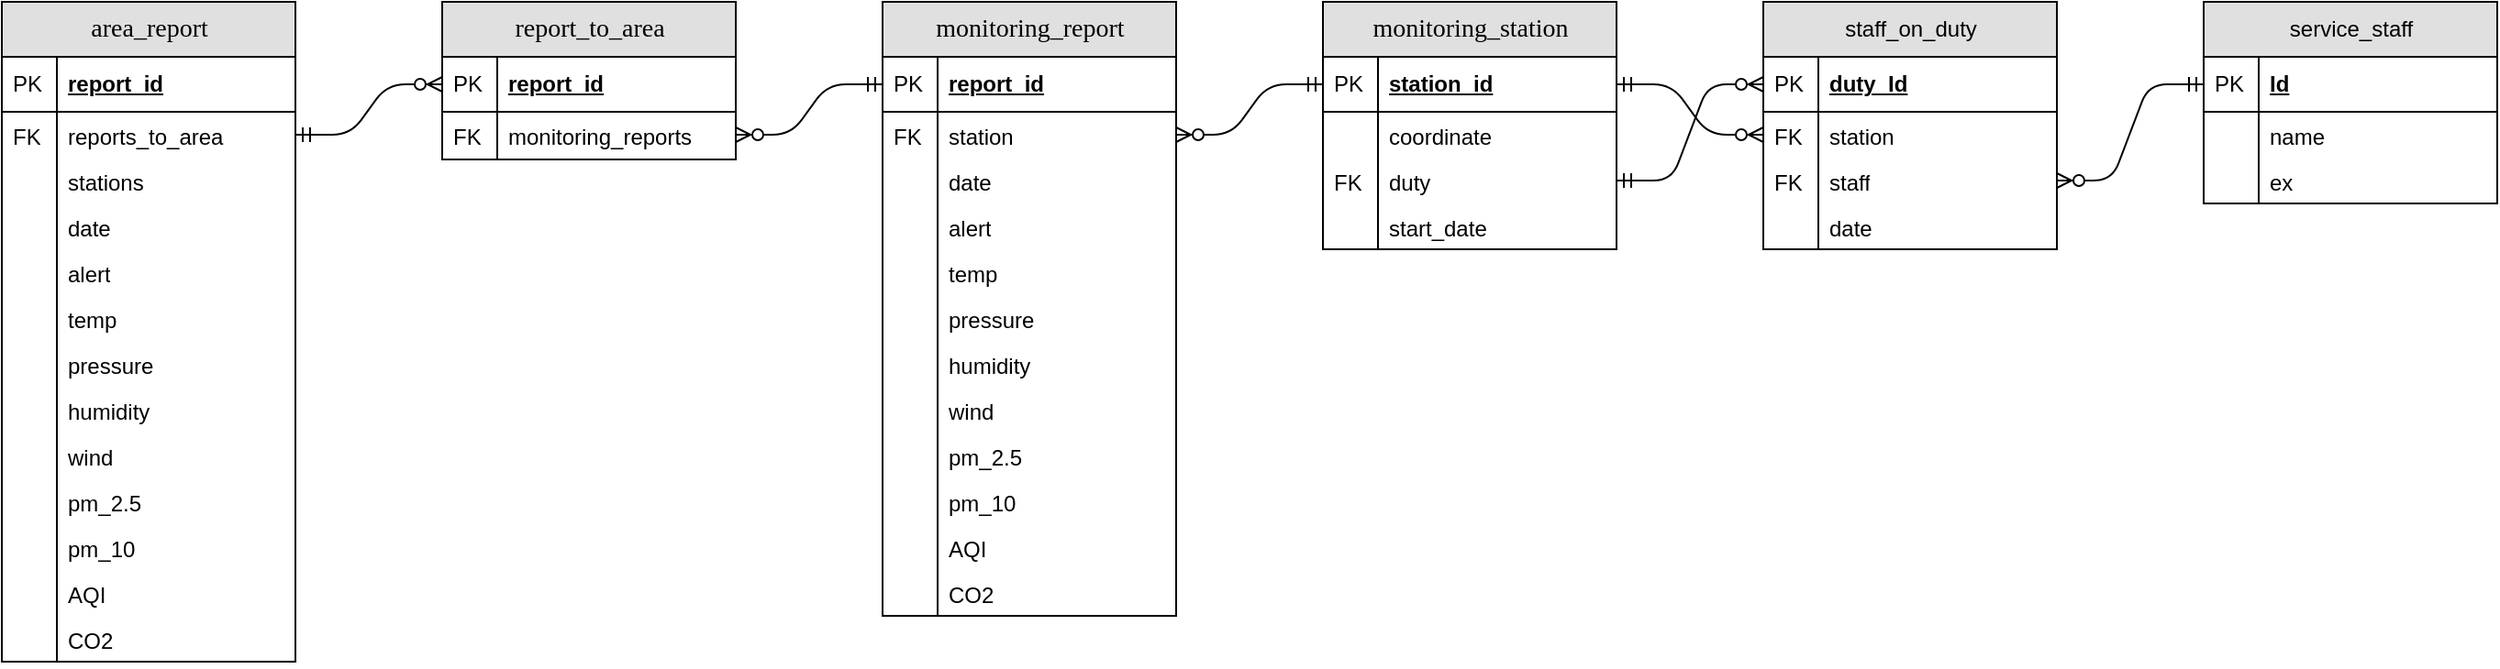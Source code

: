 <mxfile version="14.7.0" type="github">
  <diagram name="Page-1" id="e56a1550-8fbb-45ad-956c-1786394a9013">
    <mxGraphModel dx="2522" dy="762" grid="1" gridSize="10" guides="1" tooltips="1" connect="1" arrows="1" fold="1" page="1" pageScale="1" pageWidth="1100" pageHeight="850" background="#ffffff" math="0" shadow="0">
      <root>
        <mxCell id="0" />
        <mxCell id="1" parent="0" />
        <mxCell id="2e49270ec7c68f3f-80" value="monitoring_station" style="swimlane;html=1;fontStyle=0;childLayout=stackLayout;horizontal=1;startSize=30;fillColor=#e0e0e0;horizontalStack=0;resizeParent=1;resizeLast=0;collapsible=1;marginBottom=0;swimlaneFillColor=#ffffff;align=center;rounded=0;shadow=0;comic=0;labelBackgroundColor=none;strokeWidth=1;fontFamily=Verdana;fontSize=14" parent="1" vertex="1">
          <mxGeometry x="440" y="320" width="160" height="135" as="geometry">
            <mxRectangle x="30" y="358" width="170" height="26" as="alternateBounds" />
          </mxGeometry>
        </mxCell>
        <mxCell id="2e49270ec7c68f3f-81" value="station_id" style="shape=partialRectangle;top=0;left=0;right=0;bottom=1;html=1;align=left;verticalAlign=middle;fillColor=none;spacingLeft=34;spacingRight=4;whiteSpace=wrap;overflow=hidden;rotatable=0;points=[[0,0.5],[1,0.5]];portConstraint=eastwest;dropTarget=0;fontStyle=5;" parent="2e49270ec7c68f3f-80" vertex="1">
          <mxGeometry y="30" width="160" height="30" as="geometry" />
        </mxCell>
        <mxCell id="2e49270ec7c68f3f-82" value="PK" style="shape=partialRectangle;top=0;left=0;bottom=0;html=1;fillColor=none;align=left;verticalAlign=middle;spacingLeft=4;spacingRight=4;whiteSpace=wrap;overflow=hidden;rotatable=0;points=[];portConstraint=eastwest;part=1;" parent="2e49270ec7c68f3f-81" vertex="1" connectable="0">
          <mxGeometry width="30" height="30" as="geometry" />
        </mxCell>
        <mxCell id="2e49270ec7c68f3f-83" value="coordinate" style="shape=partialRectangle;top=0;left=0;right=0;bottom=0;html=1;align=left;verticalAlign=top;fillColor=none;spacingLeft=34;spacingRight=4;whiteSpace=wrap;overflow=hidden;rotatable=0;points=[[0,0.5],[1,0.5]];portConstraint=eastwest;dropTarget=0;" parent="2e49270ec7c68f3f-80" vertex="1">
          <mxGeometry y="60" width="160" height="25" as="geometry" />
        </mxCell>
        <mxCell id="2e49270ec7c68f3f-84" value="" style="shape=partialRectangle;top=0;left=0;bottom=0;html=1;fillColor=none;align=left;verticalAlign=top;spacingLeft=4;spacingRight=4;whiteSpace=wrap;overflow=hidden;rotatable=0;points=[];portConstraint=eastwest;part=1;" parent="2e49270ec7c68f3f-83" vertex="1" connectable="0">
          <mxGeometry width="30" height="25" as="geometry" />
        </mxCell>
        <mxCell id="2e49270ec7c68f3f-87" value="duty" style="shape=partialRectangle;top=0;left=0;right=0;bottom=0;html=1;align=left;verticalAlign=top;fillColor=none;spacingLeft=34;spacingRight=4;whiteSpace=wrap;overflow=hidden;rotatable=0;points=[[0,0.5],[1,0.5]];portConstraint=eastwest;dropTarget=0;" parent="2e49270ec7c68f3f-80" vertex="1">
          <mxGeometry y="85" width="160" height="25" as="geometry" />
        </mxCell>
        <mxCell id="2e49270ec7c68f3f-88" value="&lt;span&gt;FK&lt;/span&gt;" style="shape=partialRectangle;top=0;left=0;bottom=0;html=1;fillColor=none;align=left;verticalAlign=top;spacingLeft=4;spacingRight=4;whiteSpace=wrap;overflow=hidden;rotatable=0;points=[];portConstraint=eastwest;part=1;" parent="2e49270ec7c68f3f-87" vertex="1" connectable="0">
          <mxGeometry width="30" height="25" as="geometry" />
        </mxCell>
        <mxCell id="2e49270ec7c68f3f-85" value="start_date" style="shape=partialRectangle;top=0;left=0;right=0;bottom=0;html=1;align=left;verticalAlign=top;fillColor=none;spacingLeft=34;spacingRight=4;whiteSpace=wrap;overflow=hidden;rotatable=0;points=[[0,0.5],[1,0.5]];portConstraint=eastwest;dropTarget=0;" parent="2e49270ec7c68f3f-80" vertex="1">
          <mxGeometry y="110" width="160" height="25" as="geometry" />
        </mxCell>
        <mxCell id="2e49270ec7c68f3f-86" value="" style="shape=partialRectangle;top=0;left=0;bottom=0;html=1;fillColor=none;align=left;verticalAlign=top;spacingLeft=4;spacingRight=4;whiteSpace=wrap;overflow=hidden;rotatable=0;points=[];portConstraint=eastwest;part=1;" parent="2e49270ec7c68f3f-85" vertex="1" connectable="0">
          <mxGeometry width="30" height="25" as="geometry" />
        </mxCell>
        <mxCell id="SDH8PBnI_4fNQl6dAAK--8" value="&lt;span style=&quot;font-family: &amp;#34;helvetica&amp;#34; ; font-size: 12px ; text-align: left&quot;&gt;service_staff&lt;/span&gt;" style="swimlane;html=1;fontStyle=0;childLayout=stackLayout;horizontal=1;startSize=30;fillColor=#e0e0e0;horizontalStack=0;resizeParent=1;resizeLast=0;collapsible=1;marginBottom=0;swimlaneFillColor=#ffffff;align=center;rounded=0;shadow=0;comic=0;labelBackgroundColor=none;strokeWidth=1;fontFamily=Verdana;fontSize=14;swimlaneLine=1;" parent="1" vertex="1">
          <mxGeometry x="920" y="320" width="160" height="110" as="geometry" />
        </mxCell>
        <mxCell id="SDH8PBnI_4fNQl6dAAK--9" value="Id" style="shape=partialRectangle;top=0;left=0;right=0;bottom=1;html=1;align=left;verticalAlign=middle;fillColor=none;spacingLeft=34;spacingRight=4;whiteSpace=wrap;overflow=hidden;rotatable=0;points=[[0,0.5],[1,0.5]];portConstraint=eastwest;dropTarget=0;fontStyle=5;" parent="SDH8PBnI_4fNQl6dAAK--8" vertex="1">
          <mxGeometry y="30" width="160" height="30" as="geometry" />
        </mxCell>
        <mxCell id="SDH8PBnI_4fNQl6dAAK--10" value="PK" style="shape=partialRectangle;top=0;left=0;bottom=0;html=1;fillColor=none;align=left;verticalAlign=middle;spacingLeft=4;spacingRight=4;whiteSpace=wrap;overflow=hidden;rotatable=0;points=[];portConstraint=eastwest;part=1;" parent="SDH8PBnI_4fNQl6dAAK--9" vertex="1" connectable="0">
          <mxGeometry width="30" height="30" as="geometry" />
        </mxCell>
        <mxCell id="SDH8PBnI_4fNQl6dAAK--11" value="name" style="shape=partialRectangle;top=0;left=0;right=0;bottom=0;html=1;align=left;verticalAlign=top;fillColor=none;spacingLeft=34;spacingRight=4;whiteSpace=wrap;overflow=hidden;rotatable=0;points=[[0,0.5],[1,0.5]];portConstraint=eastwest;dropTarget=0;" parent="SDH8PBnI_4fNQl6dAAK--8" vertex="1">
          <mxGeometry y="60" width="160" height="25" as="geometry" />
        </mxCell>
        <mxCell id="SDH8PBnI_4fNQl6dAAK--12" value="" style="shape=partialRectangle;top=0;left=0;bottom=0;html=1;fillColor=none;align=left;verticalAlign=top;spacingLeft=4;spacingRight=4;whiteSpace=wrap;overflow=hidden;rotatable=0;points=[];portConstraint=eastwest;part=1;" parent="SDH8PBnI_4fNQl6dAAK--11" vertex="1" connectable="0">
          <mxGeometry width="30" height="25" as="geometry" />
        </mxCell>
        <mxCell id="SDH8PBnI_4fNQl6dAAK--35" value="ex" style="shape=partialRectangle;top=0;left=0;right=0;bottom=0;html=1;align=left;verticalAlign=top;fillColor=none;spacingLeft=34;spacingRight=4;whiteSpace=wrap;overflow=hidden;rotatable=0;points=[[0,0.5],[1,0.5]];portConstraint=eastwest;dropTarget=0;" parent="SDH8PBnI_4fNQl6dAAK--8" vertex="1">
          <mxGeometry y="85" width="160" height="25" as="geometry" />
        </mxCell>
        <mxCell id="SDH8PBnI_4fNQl6dAAK--36" value="" style="shape=partialRectangle;top=0;left=0;bottom=0;html=1;fillColor=none;align=left;verticalAlign=top;spacingLeft=4;spacingRight=4;whiteSpace=wrap;overflow=hidden;rotatable=0;points=[];portConstraint=eastwest;part=1;" parent="SDH8PBnI_4fNQl6dAAK--35" vertex="1" connectable="0">
          <mxGeometry width="30" height="25" as="geometry" />
        </mxCell>
        <mxCell id="SDH8PBnI_4fNQl6dAAK--19" value="&lt;span style=&quot;font-family: &amp;#34;helvetica&amp;#34; ; font-size: 12px ; text-align: left&quot;&gt;staff_on_duty&lt;/span&gt;" style="swimlane;html=1;fontStyle=0;childLayout=stackLayout;horizontal=1;startSize=30;fillColor=#e0e0e0;horizontalStack=0;resizeParent=1;resizeLast=0;collapsible=1;marginBottom=0;swimlaneFillColor=#ffffff;align=center;rounded=0;shadow=0;comic=0;labelBackgroundColor=none;strokeWidth=1;fontFamily=Verdana;fontSize=14;swimlaneLine=1;" parent="1" vertex="1">
          <mxGeometry x="680" y="320" width="160" height="135" as="geometry">
            <mxRectangle x="290" y="570" width="100" height="26" as="alternateBounds" />
          </mxGeometry>
        </mxCell>
        <mxCell id="SDH8PBnI_4fNQl6dAAK--20" value="duty_Id" style="shape=partialRectangle;top=0;left=0;right=0;bottom=1;html=1;align=left;verticalAlign=middle;fillColor=none;spacingLeft=34;spacingRight=4;whiteSpace=wrap;overflow=hidden;rotatable=0;points=[[0,0.5],[1,0.5]];portConstraint=eastwest;dropTarget=0;fontStyle=5;" parent="SDH8PBnI_4fNQl6dAAK--19" vertex="1">
          <mxGeometry y="30" width="160" height="30" as="geometry" />
        </mxCell>
        <mxCell id="SDH8PBnI_4fNQl6dAAK--21" value="PK" style="shape=partialRectangle;top=0;left=0;bottom=0;html=1;fillColor=none;align=left;verticalAlign=middle;spacingLeft=4;spacingRight=4;whiteSpace=wrap;overflow=hidden;rotatable=0;points=[];portConstraint=eastwest;part=1;" parent="SDH8PBnI_4fNQl6dAAK--20" vertex="1" connectable="0">
          <mxGeometry width="30" height="30" as="geometry" />
        </mxCell>
        <mxCell id="SDH8PBnI_4fNQl6dAAK--24" value="station" style="shape=partialRectangle;top=0;left=0;right=0;bottom=0;html=1;align=left;verticalAlign=top;fillColor=none;spacingLeft=34;spacingRight=4;whiteSpace=wrap;overflow=hidden;rotatable=0;points=[[0,0.5],[1,0.5]];portConstraint=eastwest;dropTarget=0;" parent="SDH8PBnI_4fNQl6dAAK--19" vertex="1">
          <mxGeometry y="60" width="160" height="25" as="geometry" />
        </mxCell>
        <mxCell id="SDH8PBnI_4fNQl6dAAK--25" value="&lt;span&gt;FK&lt;/span&gt;" style="shape=partialRectangle;top=0;left=0;bottom=0;html=1;fillColor=none;align=left;verticalAlign=top;spacingLeft=4;spacingRight=4;whiteSpace=wrap;overflow=hidden;rotatable=0;points=[];portConstraint=eastwest;part=1;" parent="SDH8PBnI_4fNQl6dAAK--24" vertex="1" connectable="0">
          <mxGeometry width="30" height="25" as="geometry" />
        </mxCell>
        <mxCell id="SDH8PBnI_4fNQl6dAAK--22" value="staff" style="shape=partialRectangle;top=0;left=0;right=0;bottom=0;html=1;align=left;verticalAlign=top;fillColor=none;spacingLeft=34;spacingRight=4;whiteSpace=wrap;overflow=hidden;rotatable=0;points=[[0,0.5],[1,0.5]];portConstraint=eastwest;dropTarget=0;" parent="SDH8PBnI_4fNQl6dAAK--19" vertex="1">
          <mxGeometry y="85" width="160" height="25" as="geometry" />
        </mxCell>
        <mxCell id="SDH8PBnI_4fNQl6dAAK--23" value="FK" style="shape=partialRectangle;top=0;left=0;bottom=0;html=1;fillColor=none;align=left;verticalAlign=top;spacingLeft=4;spacingRight=4;whiteSpace=wrap;overflow=hidden;rotatable=0;points=[];portConstraint=eastwest;part=1;" parent="SDH8PBnI_4fNQl6dAAK--22" vertex="1" connectable="0">
          <mxGeometry width="30" height="25" as="geometry" />
        </mxCell>
        <mxCell id="SDH8PBnI_4fNQl6dAAK--26" value="date" style="shape=partialRectangle;top=0;left=0;right=0;bottom=0;html=1;align=left;verticalAlign=top;fillColor=none;spacingLeft=34;spacingRight=4;whiteSpace=wrap;overflow=hidden;rotatable=0;points=[[0,0.5],[1,0.5]];portConstraint=eastwest;dropTarget=0;" parent="SDH8PBnI_4fNQl6dAAK--19" vertex="1">
          <mxGeometry y="110" width="160" height="25" as="geometry" />
        </mxCell>
        <mxCell id="SDH8PBnI_4fNQl6dAAK--27" value="" style="shape=partialRectangle;top=0;left=0;bottom=0;html=1;fillColor=none;align=left;verticalAlign=top;spacingLeft=4;spacingRight=4;whiteSpace=wrap;overflow=hidden;rotatable=0;points=[];portConstraint=eastwest;part=1;" parent="SDH8PBnI_4fNQl6dAAK--26" vertex="1" connectable="0">
          <mxGeometry width="30" height="25" as="geometry" />
        </mxCell>
        <mxCell id="SDH8PBnI_4fNQl6dAAK--31" value="" style="edgeStyle=entityRelationEdgeStyle;html=1;endArrow=ERzeroToMany;endFill=1;labelBackgroundColor=none;fontFamily=Verdana;fontSize=14;exitX=1;exitY=0.5;startArrow=ERmandOne;startFill=0;" parent="1" source="2e49270ec7c68f3f-87" target="SDH8PBnI_4fNQl6dAAK--20" edge="1">
          <mxGeometry width="100" height="100" relative="1" as="geometry">
            <mxPoint x="630" y="479" as="sourcePoint" />
            <mxPoint x="700" y="453" as="targetPoint" />
          </mxGeometry>
        </mxCell>
        <mxCell id="SDH8PBnI_4fNQl6dAAK--32" value="" style="edgeStyle=entityRelationEdgeStyle;html=1;endArrow=ERzeroToMany;endFill=1;labelBackgroundColor=none;fontFamily=Verdana;fontSize=14;exitX=1;exitY=0.5;startArrow=ERmandOne;startFill=0;entryX=0;entryY=0.5;entryDx=0;entryDy=0;exitDx=0;exitDy=0;" parent="1" source="2e49270ec7c68f3f-81" target="SDH8PBnI_4fNQl6dAAK--24" edge="1">
          <mxGeometry width="100" height="100" relative="1" as="geometry">
            <mxPoint x="510" y="538" as="sourcePoint" />
            <mxPoint x="610" y="724.0" as="targetPoint" />
          </mxGeometry>
        </mxCell>
        <mxCell id="SDH8PBnI_4fNQl6dAAK--38" style="edgeStyle=entityRelationEdgeStyle;rounded=1;orthogonalLoop=1;jettySize=auto;html=1;entryX=0;entryY=0.5;entryDx=0;entryDy=0;startArrow=ERzeroToMany;startFill=1;endArrow=ERmandOne;endFill=0;" parent="1" source="SDH8PBnI_4fNQl6dAAK--22" target="SDH8PBnI_4fNQl6dAAK--9" edge="1">
          <mxGeometry relative="1" as="geometry">
            <mxPoint x="1080" y="423" as="sourcePoint" />
          </mxGeometry>
        </mxCell>
        <mxCell id="SDH8PBnI_4fNQl6dAAK--39" value="monitoring_report" style="swimlane;html=1;fontStyle=0;childLayout=stackLayout;horizontal=1;startSize=30;fillColor=#e0e0e0;horizontalStack=0;resizeParent=1;resizeLast=0;collapsible=1;marginBottom=0;swimlaneFillColor=#ffffff;align=center;rounded=0;shadow=0;comic=0;labelBackgroundColor=none;strokeWidth=1;fontFamily=Verdana;fontSize=14" parent="1" vertex="1">
          <mxGeometry x="200" y="320" width="160" height="335" as="geometry">
            <mxRectangle x="30" y="358" width="170" height="26" as="alternateBounds" />
          </mxGeometry>
        </mxCell>
        <mxCell id="SDH8PBnI_4fNQl6dAAK--40" value="report_id" style="shape=partialRectangle;top=0;left=0;right=0;bottom=1;html=1;align=left;verticalAlign=middle;fillColor=none;spacingLeft=34;spacingRight=4;whiteSpace=wrap;overflow=hidden;rotatable=0;points=[[0,0.5],[1,0.5]];portConstraint=eastwest;dropTarget=0;fontStyle=5;" parent="SDH8PBnI_4fNQl6dAAK--39" vertex="1">
          <mxGeometry y="30" width="160" height="30" as="geometry" />
        </mxCell>
        <mxCell id="SDH8PBnI_4fNQl6dAAK--41" value="PK" style="shape=partialRectangle;top=0;left=0;bottom=0;html=1;fillColor=none;align=left;verticalAlign=middle;spacingLeft=4;spacingRight=4;whiteSpace=wrap;overflow=hidden;rotatable=0;points=[];portConstraint=eastwest;part=1;" parent="SDH8PBnI_4fNQl6dAAK--40" vertex="1" connectable="0">
          <mxGeometry width="30" height="30" as="geometry" />
        </mxCell>
        <mxCell id="SDH8PBnI_4fNQl6dAAK--42" value="station" style="shape=partialRectangle;top=0;left=0;right=0;bottom=0;html=1;align=left;verticalAlign=top;fillColor=none;spacingLeft=34;spacingRight=4;whiteSpace=wrap;overflow=hidden;rotatable=0;points=[[0,0.5],[1,0.5]];portConstraint=eastwest;dropTarget=0;" parent="SDH8PBnI_4fNQl6dAAK--39" vertex="1">
          <mxGeometry y="60" width="160" height="25" as="geometry" />
        </mxCell>
        <mxCell id="SDH8PBnI_4fNQl6dAAK--43" value="&lt;span&gt;FK&lt;/span&gt;" style="shape=partialRectangle;top=0;left=0;bottom=0;html=1;fillColor=none;align=left;verticalAlign=top;spacingLeft=4;spacingRight=4;whiteSpace=wrap;overflow=hidden;rotatable=0;points=[];portConstraint=eastwest;part=1;" parent="SDH8PBnI_4fNQl6dAAK--42" vertex="1" connectable="0">
          <mxGeometry width="30" height="25" as="geometry" />
        </mxCell>
        <mxCell id="SDH8PBnI_4fNQl6dAAK--44" value="date" style="shape=partialRectangle;top=0;left=0;right=0;bottom=0;html=1;align=left;verticalAlign=top;fillColor=none;spacingLeft=34;spacingRight=4;whiteSpace=wrap;overflow=hidden;rotatable=0;points=[[0,0.5],[1,0.5]];portConstraint=eastwest;dropTarget=0;" parent="SDH8PBnI_4fNQl6dAAK--39" vertex="1">
          <mxGeometry y="85" width="160" height="25" as="geometry" />
        </mxCell>
        <mxCell id="SDH8PBnI_4fNQl6dAAK--45" value="" style="shape=partialRectangle;top=0;left=0;bottom=0;html=1;fillColor=none;align=left;verticalAlign=top;spacingLeft=4;spacingRight=4;whiteSpace=wrap;overflow=hidden;rotatable=0;points=[];portConstraint=eastwest;part=1;" parent="SDH8PBnI_4fNQl6dAAK--44" vertex="1" connectable="0">
          <mxGeometry width="30" height="25" as="geometry" />
        </mxCell>
        <mxCell id="SDH8PBnI_4fNQl6dAAK--46" value="alert" style="shape=partialRectangle;top=0;left=0;right=0;bottom=0;html=1;align=left;verticalAlign=top;fillColor=none;spacingLeft=34;spacingRight=4;whiteSpace=wrap;overflow=hidden;rotatable=0;points=[[0,0.5],[1,0.5]];portConstraint=eastwest;dropTarget=0;" parent="SDH8PBnI_4fNQl6dAAK--39" vertex="1">
          <mxGeometry y="110" width="160" height="25" as="geometry" />
        </mxCell>
        <mxCell id="SDH8PBnI_4fNQl6dAAK--47" value="" style="shape=partialRectangle;top=0;left=0;bottom=0;html=1;fillColor=none;align=left;verticalAlign=top;spacingLeft=4;spacingRight=4;whiteSpace=wrap;overflow=hidden;rotatable=0;points=[];portConstraint=eastwest;part=1;" parent="SDH8PBnI_4fNQl6dAAK--46" vertex="1" connectable="0">
          <mxGeometry width="30" height="25" as="geometry" />
        </mxCell>
        <mxCell id="SDH8PBnI_4fNQl6dAAK--48" value="temp" style="shape=partialRectangle;top=0;left=0;right=0;bottom=0;html=1;align=left;verticalAlign=top;fillColor=none;spacingLeft=34;spacingRight=4;whiteSpace=wrap;overflow=hidden;rotatable=0;points=[[0,0.5],[1,0.5]];portConstraint=eastwest;dropTarget=0;" parent="SDH8PBnI_4fNQl6dAAK--39" vertex="1">
          <mxGeometry y="135" width="160" height="25" as="geometry" />
        </mxCell>
        <mxCell id="SDH8PBnI_4fNQl6dAAK--49" value="" style="shape=partialRectangle;top=0;left=0;bottom=0;html=1;fillColor=none;align=left;verticalAlign=top;spacingLeft=4;spacingRight=4;whiteSpace=wrap;overflow=hidden;rotatable=0;points=[];portConstraint=eastwest;part=1;" parent="SDH8PBnI_4fNQl6dAAK--48" vertex="1" connectable="0">
          <mxGeometry width="30" height="25" as="geometry" />
        </mxCell>
        <mxCell id="SDH8PBnI_4fNQl6dAAK--50" value="pressure" style="shape=partialRectangle;top=0;left=0;right=0;bottom=0;html=1;align=left;verticalAlign=top;fillColor=none;spacingLeft=34;spacingRight=4;whiteSpace=wrap;overflow=hidden;rotatable=0;points=[[0,0.5],[1,0.5]];portConstraint=eastwest;dropTarget=0;" parent="SDH8PBnI_4fNQl6dAAK--39" vertex="1">
          <mxGeometry y="160" width="160" height="25" as="geometry" />
        </mxCell>
        <mxCell id="SDH8PBnI_4fNQl6dAAK--51" value="" style="shape=partialRectangle;top=0;left=0;bottom=0;html=1;fillColor=none;align=left;verticalAlign=top;spacingLeft=4;spacingRight=4;whiteSpace=wrap;overflow=hidden;rotatable=0;points=[];portConstraint=eastwest;part=1;" parent="SDH8PBnI_4fNQl6dAAK--50" vertex="1" connectable="0">
          <mxGeometry width="30" height="25" as="geometry" />
        </mxCell>
        <mxCell id="SDH8PBnI_4fNQl6dAAK--52" value="humidity" style="shape=partialRectangle;top=0;left=0;right=0;bottom=0;html=1;align=left;verticalAlign=top;fillColor=none;spacingLeft=34;spacingRight=4;whiteSpace=wrap;overflow=hidden;rotatable=0;points=[[0,0.5],[1,0.5]];portConstraint=eastwest;dropTarget=0;" parent="SDH8PBnI_4fNQl6dAAK--39" vertex="1">
          <mxGeometry y="185" width="160" height="25" as="geometry" />
        </mxCell>
        <mxCell id="SDH8PBnI_4fNQl6dAAK--53" value="" style="shape=partialRectangle;top=0;left=0;bottom=0;html=1;fillColor=none;align=left;verticalAlign=top;spacingLeft=4;spacingRight=4;whiteSpace=wrap;overflow=hidden;rotatable=0;points=[];portConstraint=eastwest;part=1;" parent="SDH8PBnI_4fNQl6dAAK--52" vertex="1" connectable="0">
          <mxGeometry width="30" height="25" as="geometry" />
        </mxCell>
        <mxCell id="SDH8PBnI_4fNQl6dAAK--54" value="wind" style="shape=partialRectangle;top=0;left=0;right=0;bottom=0;html=1;align=left;verticalAlign=top;fillColor=none;spacingLeft=34;spacingRight=4;whiteSpace=wrap;overflow=hidden;rotatable=0;points=[[0,0.5],[1,0.5]];portConstraint=eastwest;dropTarget=0;" parent="SDH8PBnI_4fNQl6dAAK--39" vertex="1">
          <mxGeometry y="210" width="160" height="25" as="geometry" />
        </mxCell>
        <mxCell id="SDH8PBnI_4fNQl6dAAK--55" value="" style="shape=partialRectangle;top=0;left=0;bottom=0;html=1;fillColor=none;align=left;verticalAlign=top;spacingLeft=4;spacingRight=4;whiteSpace=wrap;overflow=hidden;rotatable=0;points=[];portConstraint=eastwest;part=1;" parent="SDH8PBnI_4fNQl6dAAK--54" vertex="1" connectable="0">
          <mxGeometry width="30" height="25" as="geometry" />
        </mxCell>
        <mxCell id="SDH8PBnI_4fNQl6dAAK--56" value="pm_2.5" style="shape=partialRectangle;top=0;left=0;right=0;bottom=0;html=1;align=left;verticalAlign=top;fillColor=none;spacingLeft=34;spacingRight=4;whiteSpace=wrap;overflow=hidden;rotatable=0;points=[[0,0.5],[1,0.5]];portConstraint=eastwest;dropTarget=0;" parent="SDH8PBnI_4fNQl6dAAK--39" vertex="1">
          <mxGeometry y="235" width="160" height="25" as="geometry" />
        </mxCell>
        <mxCell id="SDH8PBnI_4fNQl6dAAK--57" value="" style="shape=partialRectangle;top=0;left=0;bottom=0;html=1;fillColor=none;align=left;verticalAlign=top;spacingLeft=4;spacingRight=4;whiteSpace=wrap;overflow=hidden;rotatable=0;points=[];portConstraint=eastwest;part=1;" parent="SDH8PBnI_4fNQl6dAAK--56" vertex="1" connectable="0">
          <mxGeometry width="30" height="25" as="geometry" />
        </mxCell>
        <mxCell id="SDH8PBnI_4fNQl6dAAK--58" value="pm_10" style="shape=partialRectangle;top=0;left=0;right=0;bottom=0;html=1;align=left;verticalAlign=top;fillColor=none;spacingLeft=34;spacingRight=4;whiteSpace=wrap;overflow=hidden;rotatable=0;points=[[0,0.5],[1,0.5]];portConstraint=eastwest;dropTarget=0;" parent="SDH8PBnI_4fNQl6dAAK--39" vertex="1">
          <mxGeometry y="260" width="160" height="25" as="geometry" />
        </mxCell>
        <mxCell id="SDH8PBnI_4fNQl6dAAK--59" value="" style="shape=partialRectangle;top=0;left=0;bottom=0;html=1;fillColor=none;align=left;verticalAlign=top;spacingLeft=4;spacingRight=4;whiteSpace=wrap;overflow=hidden;rotatable=0;points=[];portConstraint=eastwest;part=1;" parent="SDH8PBnI_4fNQl6dAAK--58" vertex="1" connectable="0">
          <mxGeometry width="30" height="25" as="geometry" />
        </mxCell>
        <mxCell id="SDH8PBnI_4fNQl6dAAK--60" value="AQI" style="shape=partialRectangle;top=0;left=0;right=0;bottom=0;html=1;align=left;verticalAlign=top;fillColor=none;spacingLeft=34;spacingRight=4;whiteSpace=wrap;overflow=hidden;rotatable=0;points=[[0,0.5],[1,0.5]];portConstraint=eastwest;dropTarget=0;" parent="SDH8PBnI_4fNQl6dAAK--39" vertex="1">
          <mxGeometry y="285" width="160" height="25" as="geometry" />
        </mxCell>
        <mxCell id="SDH8PBnI_4fNQl6dAAK--61" value="" style="shape=partialRectangle;top=0;left=0;bottom=0;html=1;fillColor=none;align=left;verticalAlign=top;spacingLeft=4;spacingRight=4;whiteSpace=wrap;overflow=hidden;rotatable=0;points=[];portConstraint=eastwest;part=1;" parent="SDH8PBnI_4fNQl6dAAK--60" vertex="1" connectable="0">
          <mxGeometry width="30" height="25" as="geometry" />
        </mxCell>
        <mxCell id="SDH8PBnI_4fNQl6dAAK--62" value="CO2" style="shape=partialRectangle;top=0;left=0;right=0;bottom=0;html=1;align=left;verticalAlign=top;fillColor=none;spacingLeft=34;spacingRight=4;whiteSpace=wrap;overflow=hidden;rotatable=0;points=[[0,0.5],[1,0.5]];portConstraint=eastwest;dropTarget=0;" parent="SDH8PBnI_4fNQl6dAAK--39" vertex="1">
          <mxGeometry y="310" width="160" height="25" as="geometry" />
        </mxCell>
        <mxCell id="SDH8PBnI_4fNQl6dAAK--63" value="" style="shape=partialRectangle;top=0;left=0;bottom=0;html=1;fillColor=none;align=left;verticalAlign=top;spacingLeft=4;spacingRight=4;whiteSpace=wrap;overflow=hidden;rotatable=0;points=[];portConstraint=eastwest;part=1;" parent="SDH8PBnI_4fNQl6dAAK--62" vertex="1" connectable="0">
          <mxGeometry width="30" height="25" as="geometry" />
        </mxCell>
        <mxCell id="SDH8PBnI_4fNQl6dAAK--64" style="edgeStyle=entityRelationEdgeStyle;rounded=1;orthogonalLoop=1;jettySize=auto;html=1;startArrow=ERzeroToMany;startFill=1;endArrow=ERmandOne;endFill=0;strokeColor=#000000;" parent="1" source="SDH8PBnI_4fNQl6dAAK--42" target="2e49270ec7c68f3f-81" edge="1">
          <mxGeometry relative="1" as="geometry" />
        </mxCell>
        <mxCell id="SDH8PBnI_4fNQl6dAAK--74" value="area_report" style="swimlane;html=1;fontStyle=0;childLayout=stackLayout;horizontal=1;startSize=30;fillColor=#e0e0e0;horizontalStack=0;resizeParent=1;resizeLast=0;collapsible=1;marginBottom=0;swimlaneFillColor=#ffffff;align=center;rounded=0;shadow=0;comic=0;labelBackgroundColor=none;strokeWidth=1;fontFamily=Verdana;fontSize=14" parent="1" vertex="1">
          <mxGeometry x="-280" y="320" width="160" height="360" as="geometry">
            <mxRectangle x="-720" y="320" width="170" height="26" as="alternateBounds" />
          </mxGeometry>
        </mxCell>
        <mxCell id="SDH8PBnI_4fNQl6dAAK--75" value="report_id" style="shape=partialRectangle;top=0;left=0;right=0;bottom=1;html=1;align=left;verticalAlign=middle;fillColor=none;spacingLeft=34;spacingRight=4;whiteSpace=wrap;overflow=hidden;rotatable=0;points=[[0,0.5],[1,0.5]];portConstraint=eastwest;dropTarget=0;fontStyle=5;" parent="SDH8PBnI_4fNQl6dAAK--74" vertex="1">
          <mxGeometry y="30" width="160" height="30" as="geometry" />
        </mxCell>
        <mxCell id="SDH8PBnI_4fNQl6dAAK--76" value="PK" style="shape=partialRectangle;top=0;left=0;bottom=0;html=1;fillColor=none;align=left;verticalAlign=middle;spacingLeft=4;spacingRight=4;whiteSpace=wrap;overflow=hidden;rotatable=0;points=[];portConstraint=eastwest;part=1;" parent="SDH8PBnI_4fNQl6dAAK--75" vertex="1" connectable="0">
          <mxGeometry width="30" height="30" as="geometry" />
        </mxCell>
        <mxCell id="SDH8PBnI_4fNQl6dAAK--99" value="reports_to_area" style="shape=partialRectangle;top=0;left=0;right=0;bottom=0;html=1;align=left;verticalAlign=top;fillColor=none;spacingLeft=34;spacingRight=4;whiteSpace=wrap;overflow=hidden;rotatable=0;points=[[0,0.5],[1,0.5]];portConstraint=eastwest;dropTarget=0;" parent="SDH8PBnI_4fNQl6dAAK--74" vertex="1">
          <mxGeometry y="60" width="160" height="25" as="geometry" />
        </mxCell>
        <mxCell id="SDH8PBnI_4fNQl6dAAK--100" value="&lt;span&gt;FK&lt;/span&gt;" style="shape=partialRectangle;top=0;left=0;bottom=0;html=1;fillColor=none;align=left;verticalAlign=top;spacingLeft=4;spacingRight=4;whiteSpace=wrap;overflow=hidden;rotatable=0;points=[];portConstraint=eastwest;part=1;" parent="SDH8PBnI_4fNQl6dAAK--99" vertex="1" connectable="0">
          <mxGeometry width="30" height="25" as="geometry" />
        </mxCell>
        <mxCell id="SDH8PBnI_4fNQl6dAAK--77" value="stations" style="shape=partialRectangle;top=0;left=0;right=0;bottom=0;html=1;align=left;verticalAlign=top;fillColor=none;spacingLeft=34;spacingRight=4;whiteSpace=wrap;overflow=hidden;rotatable=0;points=[[0,0.5],[1,0.5]];portConstraint=eastwest;dropTarget=0;" parent="SDH8PBnI_4fNQl6dAAK--74" vertex="1">
          <mxGeometry y="85" width="160" height="25" as="geometry" />
        </mxCell>
        <mxCell id="SDH8PBnI_4fNQl6dAAK--78" value="" style="shape=partialRectangle;top=0;left=0;bottom=0;html=1;fillColor=none;align=left;verticalAlign=top;spacingLeft=4;spacingRight=4;whiteSpace=wrap;overflow=hidden;rotatable=0;points=[];portConstraint=eastwest;part=1;" parent="SDH8PBnI_4fNQl6dAAK--77" vertex="1" connectable="0">
          <mxGeometry width="30" height="25" as="geometry" />
        </mxCell>
        <mxCell id="SDH8PBnI_4fNQl6dAAK--79" value="date" style="shape=partialRectangle;top=0;left=0;right=0;bottom=0;html=1;align=left;verticalAlign=top;fillColor=none;spacingLeft=34;spacingRight=4;whiteSpace=wrap;overflow=hidden;rotatable=0;points=[[0,0.5],[1,0.5]];portConstraint=eastwest;dropTarget=0;" parent="SDH8PBnI_4fNQl6dAAK--74" vertex="1">
          <mxGeometry y="110" width="160" height="25" as="geometry" />
        </mxCell>
        <mxCell id="SDH8PBnI_4fNQl6dAAK--80" value="" style="shape=partialRectangle;top=0;left=0;bottom=0;html=1;fillColor=none;align=left;verticalAlign=top;spacingLeft=4;spacingRight=4;whiteSpace=wrap;overflow=hidden;rotatable=0;points=[];portConstraint=eastwest;part=1;" parent="SDH8PBnI_4fNQl6dAAK--79" vertex="1" connectable="0">
          <mxGeometry width="30" height="25" as="geometry" />
        </mxCell>
        <mxCell id="SDH8PBnI_4fNQl6dAAK--81" value="alert" style="shape=partialRectangle;top=0;left=0;right=0;bottom=0;html=1;align=left;verticalAlign=top;fillColor=none;spacingLeft=34;spacingRight=4;whiteSpace=wrap;overflow=hidden;rotatable=0;points=[[0,0.5],[1,0.5]];portConstraint=eastwest;dropTarget=0;" parent="SDH8PBnI_4fNQl6dAAK--74" vertex="1">
          <mxGeometry y="135" width="160" height="25" as="geometry" />
        </mxCell>
        <mxCell id="SDH8PBnI_4fNQl6dAAK--82" value="" style="shape=partialRectangle;top=0;left=0;bottom=0;html=1;fillColor=none;align=left;verticalAlign=top;spacingLeft=4;spacingRight=4;whiteSpace=wrap;overflow=hidden;rotatable=0;points=[];portConstraint=eastwest;part=1;" parent="SDH8PBnI_4fNQl6dAAK--81" vertex="1" connectable="0">
          <mxGeometry width="30" height="25" as="geometry" />
        </mxCell>
        <mxCell id="SDH8PBnI_4fNQl6dAAK--83" value="temp" style="shape=partialRectangle;top=0;left=0;right=0;bottom=0;html=1;align=left;verticalAlign=top;fillColor=none;spacingLeft=34;spacingRight=4;whiteSpace=wrap;overflow=hidden;rotatable=0;points=[[0,0.5],[1,0.5]];portConstraint=eastwest;dropTarget=0;" parent="SDH8PBnI_4fNQl6dAAK--74" vertex="1">
          <mxGeometry y="160" width="160" height="25" as="geometry" />
        </mxCell>
        <mxCell id="SDH8PBnI_4fNQl6dAAK--84" value="" style="shape=partialRectangle;top=0;left=0;bottom=0;html=1;fillColor=none;align=left;verticalAlign=top;spacingLeft=4;spacingRight=4;whiteSpace=wrap;overflow=hidden;rotatable=0;points=[];portConstraint=eastwest;part=1;" parent="SDH8PBnI_4fNQl6dAAK--83" vertex="1" connectable="0">
          <mxGeometry width="30" height="25" as="geometry" />
        </mxCell>
        <mxCell id="SDH8PBnI_4fNQl6dAAK--85" value="pressure" style="shape=partialRectangle;top=0;left=0;right=0;bottom=0;html=1;align=left;verticalAlign=top;fillColor=none;spacingLeft=34;spacingRight=4;whiteSpace=wrap;overflow=hidden;rotatable=0;points=[[0,0.5],[1,0.5]];portConstraint=eastwest;dropTarget=0;" parent="SDH8PBnI_4fNQl6dAAK--74" vertex="1">
          <mxGeometry y="185" width="160" height="25" as="geometry" />
        </mxCell>
        <mxCell id="SDH8PBnI_4fNQl6dAAK--86" value="" style="shape=partialRectangle;top=0;left=0;bottom=0;html=1;fillColor=none;align=left;verticalAlign=top;spacingLeft=4;spacingRight=4;whiteSpace=wrap;overflow=hidden;rotatable=0;points=[];portConstraint=eastwest;part=1;" parent="SDH8PBnI_4fNQl6dAAK--85" vertex="1" connectable="0">
          <mxGeometry width="30" height="25" as="geometry" />
        </mxCell>
        <mxCell id="SDH8PBnI_4fNQl6dAAK--87" value="humidity" style="shape=partialRectangle;top=0;left=0;right=0;bottom=0;html=1;align=left;verticalAlign=top;fillColor=none;spacingLeft=34;spacingRight=4;whiteSpace=wrap;overflow=hidden;rotatable=0;points=[[0,0.5],[1,0.5]];portConstraint=eastwest;dropTarget=0;" parent="SDH8PBnI_4fNQl6dAAK--74" vertex="1">
          <mxGeometry y="210" width="160" height="25" as="geometry" />
        </mxCell>
        <mxCell id="SDH8PBnI_4fNQl6dAAK--88" value="" style="shape=partialRectangle;top=0;left=0;bottom=0;html=1;fillColor=none;align=left;verticalAlign=top;spacingLeft=4;spacingRight=4;whiteSpace=wrap;overflow=hidden;rotatable=0;points=[];portConstraint=eastwest;part=1;" parent="SDH8PBnI_4fNQl6dAAK--87" vertex="1" connectable="0">
          <mxGeometry width="30" height="25" as="geometry" />
        </mxCell>
        <mxCell id="SDH8PBnI_4fNQl6dAAK--89" value="wind" style="shape=partialRectangle;top=0;left=0;right=0;bottom=0;html=1;align=left;verticalAlign=top;fillColor=none;spacingLeft=34;spacingRight=4;whiteSpace=wrap;overflow=hidden;rotatable=0;points=[[0,0.5],[1,0.5]];portConstraint=eastwest;dropTarget=0;" parent="SDH8PBnI_4fNQl6dAAK--74" vertex="1">
          <mxGeometry y="235" width="160" height="25" as="geometry" />
        </mxCell>
        <mxCell id="SDH8PBnI_4fNQl6dAAK--90" value="" style="shape=partialRectangle;top=0;left=0;bottom=0;html=1;fillColor=none;align=left;verticalAlign=top;spacingLeft=4;spacingRight=4;whiteSpace=wrap;overflow=hidden;rotatable=0;points=[];portConstraint=eastwest;part=1;" parent="SDH8PBnI_4fNQl6dAAK--89" vertex="1" connectable="0">
          <mxGeometry width="30" height="25" as="geometry" />
        </mxCell>
        <mxCell id="SDH8PBnI_4fNQl6dAAK--91" value="pm_2.5" style="shape=partialRectangle;top=0;left=0;right=0;bottom=0;html=1;align=left;verticalAlign=top;fillColor=none;spacingLeft=34;spacingRight=4;whiteSpace=wrap;overflow=hidden;rotatable=0;points=[[0,0.5],[1,0.5]];portConstraint=eastwest;dropTarget=0;" parent="SDH8PBnI_4fNQl6dAAK--74" vertex="1">
          <mxGeometry y="260" width="160" height="25" as="geometry" />
        </mxCell>
        <mxCell id="SDH8PBnI_4fNQl6dAAK--92" value="" style="shape=partialRectangle;top=0;left=0;bottom=0;html=1;fillColor=none;align=left;verticalAlign=top;spacingLeft=4;spacingRight=4;whiteSpace=wrap;overflow=hidden;rotatable=0;points=[];portConstraint=eastwest;part=1;" parent="SDH8PBnI_4fNQl6dAAK--91" vertex="1" connectable="0">
          <mxGeometry width="30" height="25" as="geometry" />
        </mxCell>
        <mxCell id="SDH8PBnI_4fNQl6dAAK--93" value="pm_10" style="shape=partialRectangle;top=0;left=0;right=0;bottom=0;html=1;align=left;verticalAlign=top;fillColor=none;spacingLeft=34;spacingRight=4;whiteSpace=wrap;overflow=hidden;rotatable=0;points=[[0,0.5],[1,0.5]];portConstraint=eastwest;dropTarget=0;" parent="SDH8PBnI_4fNQl6dAAK--74" vertex="1">
          <mxGeometry y="285" width="160" height="25" as="geometry" />
        </mxCell>
        <mxCell id="SDH8PBnI_4fNQl6dAAK--94" value="" style="shape=partialRectangle;top=0;left=0;bottom=0;html=1;fillColor=none;align=left;verticalAlign=top;spacingLeft=4;spacingRight=4;whiteSpace=wrap;overflow=hidden;rotatable=0;points=[];portConstraint=eastwest;part=1;" parent="SDH8PBnI_4fNQl6dAAK--93" vertex="1" connectable="0">
          <mxGeometry width="30" height="25" as="geometry" />
        </mxCell>
        <mxCell id="SDH8PBnI_4fNQl6dAAK--95" value="AQI" style="shape=partialRectangle;top=0;left=0;right=0;bottom=0;html=1;align=left;verticalAlign=top;fillColor=none;spacingLeft=34;spacingRight=4;whiteSpace=wrap;overflow=hidden;rotatable=0;points=[[0,0.5],[1,0.5]];portConstraint=eastwest;dropTarget=0;" parent="SDH8PBnI_4fNQl6dAAK--74" vertex="1">
          <mxGeometry y="310" width="160" height="25" as="geometry" />
        </mxCell>
        <mxCell id="SDH8PBnI_4fNQl6dAAK--96" value="" style="shape=partialRectangle;top=0;left=0;bottom=0;html=1;fillColor=none;align=left;verticalAlign=top;spacingLeft=4;spacingRight=4;whiteSpace=wrap;overflow=hidden;rotatable=0;points=[];portConstraint=eastwest;part=1;" parent="SDH8PBnI_4fNQl6dAAK--95" vertex="1" connectable="0">
          <mxGeometry width="30" height="25" as="geometry" />
        </mxCell>
        <mxCell id="SDH8PBnI_4fNQl6dAAK--97" value="CO2" style="shape=partialRectangle;top=0;left=0;right=0;bottom=0;html=1;align=left;verticalAlign=top;fillColor=none;spacingLeft=34;spacingRight=4;whiteSpace=wrap;overflow=hidden;rotatable=0;points=[[0,0.5],[1,0.5]];portConstraint=eastwest;dropTarget=0;" parent="SDH8PBnI_4fNQl6dAAK--74" vertex="1">
          <mxGeometry y="335" width="160" height="25" as="geometry" />
        </mxCell>
        <mxCell id="SDH8PBnI_4fNQl6dAAK--98" value="" style="shape=partialRectangle;top=0;left=0;bottom=0;html=1;fillColor=none;align=left;verticalAlign=top;spacingLeft=4;spacingRight=4;whiteSpace=wrap;overflow=hidden;rotatable=0;points=[];portConstraint=eastwest;part=1;" parent="SDH8PBnI_4fNQl6dAAK--97" vertex="1" connectable="0">
          <mxGeometry width="30" height="25" as="geometry" />
        </mxCell>
        <mxCell id="SDH8PBnI_4fNQl6dAAK--101" style="edgeStyle=entityRelationEdgeStyle;rounded=1;orthogonalLoop=1;jettySize=auto;html=1;startArrow=ERzeroToMany;startFill=1;endArrow=ERmandOne;endFill=0;strokeColor=#000000;" parent="1" source="SDH8PBnI_4fNQl6dAAK--108" target="SDH8PBnI_4fNQl6dAAK--40" edge="1">
          <mxGeometry relative="1" as="geometry" />
        </mxCell>
        <mxCell id="SDH8PBnI_4fNQl6dAAK--105" value="report_to_area" style="swimlane;html=1;fontStyle=0;childLayout=stackLayout;horizontal=1;startSize=30;fillColor=#e0e0e0;horizontalStack=0;resizeParent=1;resizeLast=0;collapsible=1;marginBottom=0;swimlaneFillColor=#ffffff;align=center;rounded=0;shadow=0;comic=0;labelBackgroundColor=none;strokeWidth=1;fontFamily=Verdana;fontSize=14" parent="1" vertex="1">
          <mxGeometry x="-40" y="320" width="160" height="86" as="geometry">
            <mxRectangle x="-480" y="320" width="170" height="26" as="alternateBounds" />
          </mxGeometry>
        </mxCell>
        <mxCell id="SDH8PBnI_4fNQl6dAAK--106" value="report_id" style="shape=partialRectangle;top=0;left=0;right=0;bottom=1;html=1;align=left;verticalAlign=middle;fillColor=none;spacingLeft=34;spacingRight=4;whiteSpace=wrap;overflow=hidden;rotatable=0;points=[[0,0.5],[1,0.5]];portConstraint=eastwest;dropTarget=0;fontStyle=5;" parent="SDH8PBnI_4fNQl6dAAK--105" vertex="1">
          <mxGeometry y="30" width="160" height="30" as="geometry" />
        </mxCell>
        <mxCell id="SDH8PBnI_4fNQl6dAAK--107" value="PK" style="shape=partialRectangle;top=0;left=0;bottom=0;html=1;fillColor=none;align=left;verticalAlign=middle;spacingLeft=4;spacingRight=4;whiteSpace=wrap;overflow=hidden;rotatable=0;points=[];portConstraint=eastwest;part=1;" parent="SDH8PBnI_4fNQl6dAAK--106" vertex="1" connectable="0">
          <mxGeometry width="30" height="30" as="geometry" />
        </mxCell>
        <mxCell id="SDH8PBnI_4fNQl6dAAK--108" value="monitoring_reports" style="shape=partialRectangle;top=0;left=0;right=0;bottom=0;html=1;align=left;verticalAlign=top;fillColor=none;spacingLeft=34;spacingRight=4;whiteSpace=wrap;overflow=hidden;rotatable=0;points=[[0,0.5],[1,0.5]];portConstraint=eastwest;dropTarget=0;" parent="SDH8PBnI_4fNQl6dAAK--105" vertex="1">
          <mxGeometry y="60" width="160" height="25" as="geometry" />
        </mxCell>
        <mxCell id="SDH8PBnI_4fNQl6dAAK--109" value="&lt;span&gt;FK&lt;/span&gt;" style="shape=partialRectangle;top=0;left=0;bottom=0;html=1;fillColor=none;align=left;verticalAlign=top;spacingLeft=4;spacingRight=4;whiteSpace=wrap;overflow=hidden;rotatable=0;points=[];portConstraint=eastwest;part=1;" parent="SDH8PBnI_4fNQl6dAAK--108" vertex="1" connectable="0">
          <mxGeometry width="30" height="25" as="geometry" />
        </mxCell>
        <mxCell id="SDH8PBnI_4fNQl6dAAK--140" style="edgeStyle=entityRelationEdgeStyle;rounded=1;orthogonalLoop=1;jettySize=auto;html=1;startArrow=ERzeroToMany;startFill=1;endArrow=ERmandOne;endFill=0;strokeColor=#000000;" parent="1" source="SDH8PBnI_4fNQl6dAAK--106" target="SDH8PBnI_4fNQl6dAAK--99" edge="1">
          <mxGeometry relative="1" as="geometry" />
        </mxCell>
      </root>
    </mxGraphModel>
  </diagram>
</mxfile>
